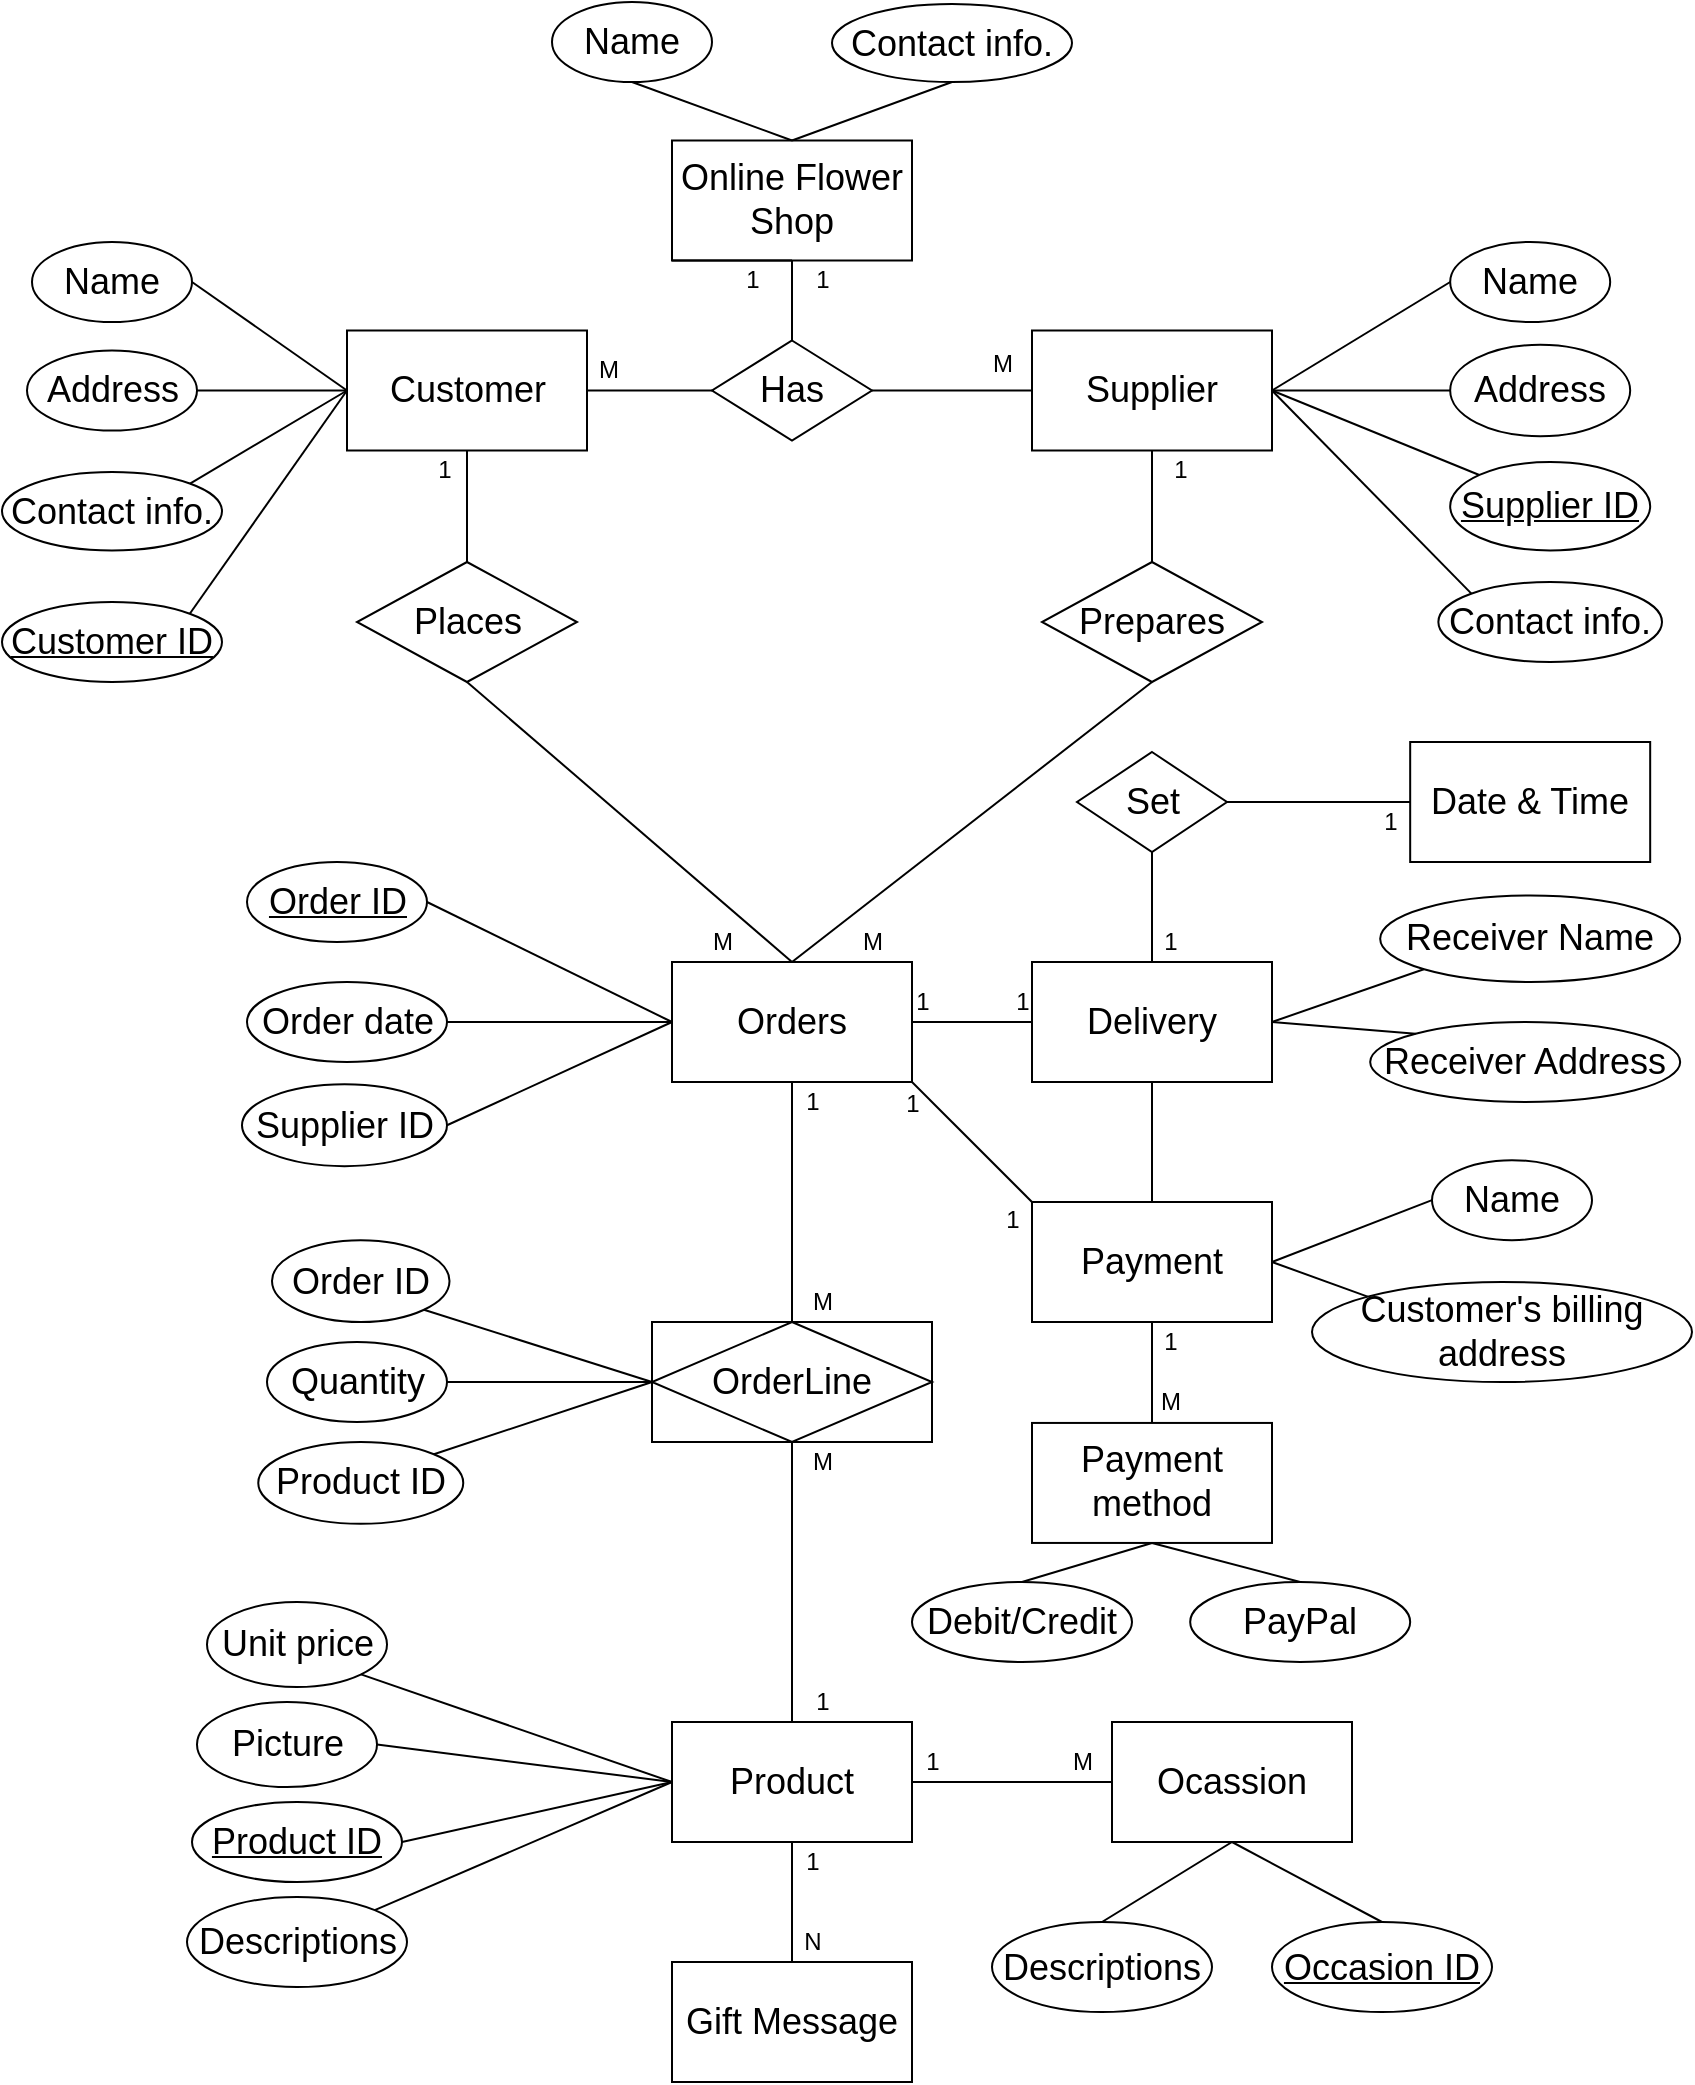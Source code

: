 <mxfile version="16.5.6" type="github">
  <diagram id="R2lEEEUBdFMjLlhIrx00" name="Page-1">
    <mxGraphModel dx="1346" dy="701" grid="1" gridSize="10" guides="1" tooltips="1" connect="1" arrows="1" fold="1" page="1" pageScale="1" pageWidth="850" pageHeight="1100" math="0" shadow="0" extFonts="Permanent Marker^https://fonts.googleapis.com/css?family=Permanent+Marker">
      <root>
        <mxCell id="0" />
        <mxCell id="1" parent="0" />
        <mxCell id="jU1H_DuaYMKhVgp7lR0j-64" value="&lt;span style=&quot;font-size: 18px&quot;&gt;Customer&lt;/span&gt;" style="rounded=0;whiteSpace=wrap;html=1;" parent="1" vertex="1">
          <mxGeometry x="177.5" y="204.25" width="120" height="60" as="geometry" />
        </mxCell>
        <mxCell id="jU1H_DuaYMKhVgp7lR0j-65" value="&lt;span style=&quot;font-size: 18px&quot;&gt;&lt;u&gt;Supplier ID&lt;/u&gt;&lt;/span&gt;" style="ellipse;whiteSpace=wrap;html=1;" parent="1" vertex="1">
          <mxGeometry x="729.09" y="270" width="100" height="44.25" as="geometry" />
        </mxCell>
        <mxCell id="jU1H_DuaYMKhVgp7lR0j-68" value="&lt;span style=&quot;font-size: 18px&quot;&gt;Receiver Address&lt;/span&gt;" style="ellipse;whiteSpace=wrap;html=1;" parent="1" vertex="1">
          <mxGeometry x="689.09" y="550" width="155" height="40" as="geometry" />
        </mxCell>
        <mxCell id="jU1H_DuaYMKhVgp7lR0j-70" value="&lt;font style=&quot;font-size: 18px&quot;&gt;Receiver Name&lt;/font&gt;" style="ellipse;whiteSpace=wrap;html=1;" parent="1" vertex="1">
          <mxGeometry x="694.09" y="486.75" width="150" height="43.25" as="geometry" />
        </mxCell>
        <mxCell id="jU1H_DuaYMKhVgp7lR0j-71" value="&lt;font style=&quot;font-size: 18px&quot;&gt;Descriptions&lt;/font&gt;" style="ellipse;whiteSpace=wrap;html=1;" parent="1" vertex="1">
          <mxGeometry x="97.5" y="987.5" width="110" height="45" as="geometry" />
        </mxCell>
        <mxCell id="jU1H_DuaYMKhVgp7lR0j-72" value="&lt;span style=&quot;font-size: 18px&quot;&gt;Unit price&lt;br&gt;&lt;/span&gt;" style="ellipse;whiteSpace=wrap;html=1;" parent="1" vertex="1">
          <mxGeometry x="107.5" y="840" width="90" height="42.5" as="geometry" />
        </mxCell>
        <mxCell id="jU1H_DuaYMKhVgp7lR0j-74" value="&lt;font style=&quot;font-size: 18px&quot;&gt;&lt;u&gt;Order ID&lt;/u&gt;&lt;br&gt;&lt;/font&gt;" style="ellipse;whiteSpace=wrap;html=1;" parent="1" vertex="1">
          <mxGeometry x="127.5" y="470" width="90" height="40" as="geometry" />
        </mxCell>
        <mxCell id="jU1H_DuaYMKhVgp7lR0j-75" value="&lt;font style=&quot;font-size: 18px&quot;&gt;Order date&lt;br&gt;&lt;/font&gt;" style="ellipse;whiteSpace=wrap;html=1;" parent="1" vertex="1">
          <mxGeometry x="127.5" y="530" width="100" height="40" as="geometry" />
        </mxCell>
        <mxCell id="jU1H_DuaYMKhVgp7lR0j-76" value="&lt;span style=&quot;font-size: 18px&quot;&gt;Quantity&lt;br&gt;&lt;/span&gt;" style="ellipse;whiteSpace=wrap;html=1;" parent="1" vertex="1">
          <mxGeometry x="137.5" y="710.0" width="90" height="40" as="geometry" />
        </mxCell>
        <mxCell id="jU1H_DuaYMKhVgp7lR0j-77" value="&lt;font style=&quot;font-size: 18px&quot;&gt;Address&lt;/font&gt;" style="ellipse;whiteSpace=wrap;html=1;" parent="1" vertex="1">
          <mxGeometry x="729.09" y="211.38" width="90" height="45.75" as="geometry" />
        </mxCell>
        <mxCell id="jU1H_DuaYMKhVgp7lR0j-78" value="&lt;font style=&quot;font-size: 18px&quot;&gt;&lt;u&gt;Customer ID&lt;/u&gt;&lt;/font&gt;" style="ellipse;whiteSpace=wrap;html=1;" parent="1" vertex="1">
          <mxGeometry x="5" y="340" width="110" height="40" as="geometry" />
        </mxCell>
        <mxCell id="jU1H_DuaYMKhVgp7lR0j-79" value="&lt;font style=&quot;font-size: 18px&quot;&gt;&lt;u&gt;Product ID&lt;/u&gt;&lt;/font&gt;" style="ellipse;whiteSpace=wrap;html=1;" parent="1" vertex="1">
          <mxGeometry x="100" y="940" width="105" height="40" as="geometry" />
        </mxCell>
        <mxCell id="jU1H_DuaYMKhVgp7lR0j-80" value="&lt;font style=&quot;font-size: 18px&quot;&gt;Name&lt;/font&gt;" style="ellipse;whiteSpace=wrap;html=1;" parent="1" vertex="1">
          <mxGeometry x="20" y="160" width="80" height="40" as="geometry" />
        </mxCell>
        <mxCell id="jU1H_DuaYMKhVgp7lR0j-81" value="&lt;span style=&quot;font-size: 18px&quot;&gt;Contact info.&lt;/span&gt;" style="ellipse;whiteSpace=wrap;html=1;" parent="1" vertex="1">
          <mxGeometry x="5" y="275" width="110" height="39.25" as="geometry" />
        </mxCell>
        <mxCell id="jU1H_DuaYMKhVgp7lR0j-84" value="" style="endArrow=none;html=1;entryX=1;entryY=0.5;entryDx=0;entryDy=0;exitX=0;exitY=0.5;exitDx=0;exitDy=0;" parent="1" source="jU1H_DuaYMKhVgp7lR0j-64" target="jU1H_DuaYMKhVgp7lR0j-80" edge="1">
          <mxGeometry width="50" height="50" relative="1" as="geometry">
            <mxPoint x="130" y="140" as="sourcePoint" />
            <mxPoint x="259" y="-43.25" as="targetPoint" />
          </mxGeometry>
        </mxCell>
        <mxCell id="jU1H_DuaYMKhVgp7lR0j-85" value="" style="endArrow=none;html=1;entryX=0.5;entryY=1;entryDx=0;entryDy=0;exitX=0.5;exitY=0;exitDx=0;exitDy=0;" parent="1" source="jU1H_DuaYMKhVgp7lR0j-89" target="jU1H_DuaYMKhVgp7lR0j-90" edge="1">
          <mxGeometry width="50" height="50" relative="1" as="geometry">
            <mxPoint x="720" y="461.75" as="sourcePoint" />
            <mxPoint x="770" y="411.75" as="targetPoint" />
          </mxGeometry>
        </mxCell>
        <mxCell id="jU1H_DuaYMKhVgp7lR0j-86" value="" style="endArrow=none;html=1;exitX=1;exitY=0.5;exitDx=0;exitDy=0;entryX=0;entryY=0.5;entryDx=0;entryDy=0;" parent="1" source="jU1H_DuaYMKhVgp7lR0j-64" target="jU1H_DuaYMKhVgp7lR0j-89" edge="1">
          <mxGeometry width="50" height="50" relative="1" as="geometry">
            <mxPoint x="490" y="221.75" as="sourcePoint" />
            <mxPoint x="540" y="171.75" as="targetPoint" />
          </mxGeometry>
        </mxCell>
        <mxCell id="jU1H_DuaYMKhVgp7lR0j-87" value="" style="endArrow=none;html=1;entryX=0;entryY=0.5;entryDx=0;entryDy=0;exitX=1;exitY=0;exitDx=0;exitDy=0;" parent="1" source="jU1H_DuaYMKhVgp7lR0j-78" target="jU1H_DuaYMKhVgp7lR0j-64" edge="1">
          <mxGeometry width="50" height="50" relative="1" as="geometry">
            <mxPoint x="110" y="265" as="sourcePoint" />
            <mxPoint x="399" y="141.75" as="targetPoint" />
          </mxGeometry>
        </mxCell>
        <mxCell id="jU1H_DuaYMKhVgp7lR0j-88" value="" style="endArrow=none;html=1;entryX=1;entryY=0;entryDx=0;entryDy=0;exitX=0;exitY=0.5;exitDx=0;exitDy=0;" parent="1" source="jU1H_DuaYMKhVgp7lR0j-64" target="jU1H_DuaYMKhVgp7lR0j-81" edge="1">
          <mxGeometry width="50" height="50" relative="1" as="geometry">
            <mxPoint x="509" y="249.25" as="sourcePoint" />
            <mxPoint x="559" y="199.25" as="targetPoint" />
          </mxGeometry>
        </mxCell>
        <mxCell id="jU1H_DuaYMKhVgp7lR0j-89" value="&lt;font style=&quot;font-size: 18px&quot;&gt;Has&lt;/font&gt;" style="rhombus;whiteSpace=wrap;html=1;" parent="1" vertex="1">
          <mxGeometry x="360" y="209.25" width="80" height="50" as="geometry" />
        </mxCell>
        <mxCell id="jU1H_DuaYMKhVgp7lR0j-90" value="&lt;span style=&quot;font-size: 18px&quot;&gt;Online Flower Shop&lt;br&gt;&lt;/span&gt;" style="rounded=0;whiteSpace=wrap;html=1;" parent="1" vertex="1">
          <mxGeometry x="340" y="109.25" width="120" height="60" as="geometry" />
        </mxCell>
        <mxCell id="jU1H_DuaYMKhVgp7lR0j-91" value="&lt;font style=&quot;font-size: 18px&quot;&gt;Name&lt;/font&gt;" style="ellipse;whiteSpace=wrap;html=1;" parent="1" vertex="1">
          <mxGeometry x="280" y="40" width="80" height="40" as="geometry" />
        </mxCell>
        <mxCell id="jU1H_DuaYMKhVgp7lR0j-92" value="" style="endArrow=none;html=1;entryX=0.5;entryY=1;entryDx=0;entryDy=0;exitX=0.5;exitY=0;exitDx=0;exitDy=0;" parent="1" source="jU1H_DuaYMKhVgp7lR0j-90" target="jU1H_DuaYMKhVgp7lR0j-91" edge="1">
          <mxGeometry width="50" height="50" relative="1" as="geometry">
            <mxPoint x="217.5" y="170.5" as="sourcePoint" />
            <mxPoint x="217.5" y="90.5" as="targetPoint" />
          </mxGeometry>
        </mxCell>
        <mxCell id="jU1H_DuaYMKhVgp7lR0j-93" value="&lt;font style=&quot;font-size: 18px&quot;&gt;Contact info.&lt;/font&gt;" style="ellipse;whiteSpace=wrap;html=1;" parent="1" vertex="1">
          <mxGeometry x="420" y="41" width="120" height="39" as="geometry" />
        </mxCell>
        <mxCell id="jU1H_DuaYMKhVgp7lR0j-94" value="" style="endArrow=none;html=1;entryX=0.5;entryY=0;entryDx=0;entryDy=0;exitX=0.5;exitY=1;exitDx=0;exitDy=0;" parent="1" source="jU1H_DuaYMKhVgp7lR0j-93" target="jU1H_DuaYMKhVgp7lR0j-90" edge="1">
          <mxGeometry width="50" height="50" relative="1" as="geometry">
            <mxPoint x="462.5" y="59" as="sourcePoint" />
            <mxPoint x="427.5" y="120.5" as="targetPoint" />
          </mxGeometry>
        </mxCell>
        <mxCell id="jU1H_DuaYMKhVgp7lR0j-95" value="" style="endArrow=none;html=1;entryX=0;entryY=1;entryDx=0;entryDy=0;exitX=0.5;exitY=1;exitDx=0;exitDy=0;" parent="1" source="jU1H_DuaYMKhVgp7lR0j-90" target="jU1H_DuaYMKhVgp7lR0j-90" edge="1">
          <mxGeometry width="50" height="50" relative="1" as="geometry">
            <mxPoint x="497.5" y="170.5" as="sourcePoint" />
            <mxPoint x="437.5" y="130.5" as="targetPoint" />
          </mxGeometry>
        </mxCell>
        <mxCell id="jU1H_DuaYMKhVgp7lR0j-96" value="&lt;span style=&quot;font-size: 18px&quot;&gt;Supplier&lt;br&gt;&lt;/span&gt;" style="rounded=0;whiteSpace=wrap;html=1;" parent="1" vertex="1">
          <mxGeometry x="520" y="204.25" width="120" height="60" as="geometry" />
        </mxCell>
        <mxCell id="jU1H_DuaYMKhVgp7lR0j-97" value="" style="endArrow=none;html=1;exitX=1;exitY=0.5;exitDx=0;exitDy=0;entryX=0;entryY=0.5;entryDx=0;entryDy=0;" parent="1" source="jU1H_DuaYMKhVgp7lR0j-89" target="jU1H_DuaYMKhVgp7lR0j-96" edge="1">
          <mxGeometry width="50" height="50" relative="1" as="geometry">
            <mxPoint x="465" y="231.75" as="sourcePoint" />
            <mxPoint x="770" y="296.75" as="targetPoint" />
          </mxGeometry>
        </mxCell>
        <mxCell id="jU1H_DuaYMKhVgp7lR0j-98" value="&lt;font style=&quot;font-size: 18px&quot;&gt;Contact info.&lt;/font&gt;" style="ellipse;whiteSpace=wrap;html=1;" parent="1" vertex="1">
          <mxGeometry x="723.18" y="330" width="111.82" height="40" as="geometry" />
        </mxCell>
        <mxCell id="jU1H_DuaYMKhVgp7lR0j-99" value="" style="endArrow=none;html=1;entryX=1;entryY=0.5;entryDx=0;entryDy=0;exitX=0;exitY=0;exitDx=0;exitDy=0;" parent="1" source="jU1H_DuaYMKhVgp7lR0j-98" target="jU1H_DuaYMKhVgp7lR0j-96" edge="1">
          <mxGeometry width="50" height="50" relative="1" as="geometry">
            <mxPoint x="1061.82" y="154.25" as="sourcePoint" />
            <mxPoint x="946.82" y="99.25" as="targetPoint" />
          </mxGeometry>
        </mxCell>
        <mxCell id="jU1H_DuaYMKhVgp7lR0j-100" value="" style="endArrow=none;html=1;entryX=1;entryY=0.5;entryDx=0;entryDy=0;exitX=0;exitY=0.5;exitDx=0;exitDy=0;" parent="1" source="jU1H_DuaYMKhVgp7lR0j-77" target="jU1H_DuaYMKhVgp7lR0j-96" edge="1">
          <mxGeometry width="50" height="50" relative="1" as="geometry">
            <mxPoint x="1051.82" y="74.25" as="sourcePoint" />
            <mxPoint x="956.82" y="109.25" as="targetPoint" />
          </mxGeometry>
        </mxCell>
        <mxCell id="jU1H_DuaYMKhVgp7lR0j-101" value="&lt;font style=&quot;font-size: 18px&quot;&gt;Name&lt;/font&gt;" style="ellipse;whiteSpace=wrap;html=1;" parent="1" vertex="1">
          <mxGeometry x="729.09" y="160" width="80" height="40" as="geometry" />
        </mxCell>
        <mxCell id="jU1H_DuaYMKhVgp7lR0j-102" value="" style="endArrow=none;html=1;exitX=0;exitY=0.5;exitDx=0;exitDy=0;entryX=1;entryY=0.5;entryDx=0;entryDy=0;" parent="1" source="jU1H_DuaYMKhVgp7lR0j-101" target="jU1H_DuaYMKhVgp7lR0j-96" edge="1">
          <mxGeometry width="50" height="50" relative="1" as="geometry">
            <mxPoint x="1216.82" y="129.25" as="sourcePoint" />
            <mxPoint x="1186.82" y="167.25" as="targetPoint" />
          </mxGeometry>
        </mxCell>
        <mxCell id="jU1H_DuaYMKhVgp7lR0j-103" value="" style="endArrow=none;html=1;exitX=0;exitY=0;exitDx=0;exitDy=0;entryX=1;entryY=0.5;entryDx=0;entryDy=0;" parent="1" source="jU1H_DuaYMKhVgp7lR0j-65" target="jU1H_DuaYMKhVgp7lR0j-96" edge="1">
          <mxGeometry width="50" height="50" relative="1" as="geometry">
            <mxPoint x="1310.0" y="131.928" as="sourcePoint" />
            <mxPoint x="1186.82" y="189.25" as="targetPoint" />
          </mxGeometry>
        </mxCell>
        <mxCell id="jU1H_DuaYMKhVgp7lR0j-104" value="&lt;font style=&quot;font-size: 18px&quot;&gt;Prepares&lt;/font&gt;" style="rhombus;whiteSpace=wrap;html=1;" parent="1" vertex="1">
          <mxGeometry x="525" y="320" width="110" height="60" as="geometry" />
        </mxCell>
        <mxCell id="jU1H_DuaYMKhVgp7lR0j-105" value="" style="endArrow=none;html=1;entryX=0.5;entryY=1;entryDx=0;entryDy=0;exitX=0.5;exitY=0;exitDx=0;exitDy=0;" parent="1" source="jU1H_DuaYMKhVgp7lR0j-104" target="jU1H_DuaYMKhVgp7lR0j-96" edge="1">
          <mxGeometry width="50" height="50" relative="1" as="geometry">
            <mxPoint x="810" y="271.75" as="sourcePoint" />
            <mxPoint x="810" y="231.75" as="targetPoint" />
          </mxGeometry>
        </mxCell>
        <mxCell id="jU1H_DuaYMKhVgp7lR0j-106" value="&lt;span style=&quot;font-size: 18px&quot;&gt;Ocassion&lt;br&gt;&lt;/span&gt;" style="rounded=0;whiteSpace=wrap;html=1;" parent="1" vertex="1">
          <mxGeometry x="560" y="900" width="120" height="60" as="geometry" />
        </mxCell>
        <mxCell id="jU1H_DuaYMKhVgp7lR0j-109" value="&lt;span style=&quot;font-size: 18px&quot;&gt;Product&lt;br&gt;&lt;/span&gt;" style="rounded=0;whiteSpace=wrap;html=1;" parent="1" vertex="1">
          <mxGeometry x="340" y="900" width="120" height="60" as="geometry" />
        </mxCell>
        <mxCell id="jU1H_DuaYMKhVgp7lR0j-110" value="" style="endArrow=none;html=1;exitX=0.5;exitY=1;exitDx=0;exitDy=0;entryX=0.5;entryY=0;entryDx=0;entryDy=0;" parent="1" source="jU1H_DuaYMKhVgp7lR0j-106" target="Lw2JFulG1Lw97txj5pY--3" edge="1">
          <mxGeometry width="50" height="50" relative="1" as="geometry">
            <mxPoint x="195" y="377.25" as="sourcePoint" />
            <mxPoint x="715" y="902.5" as="targetPoint" />
          </mxGeometry>
        </mxCell>
        <mxCell id="jU1H_DuaYMKhVgp7lR0j-111" value="" style="endArrow=none;html=1;exitX=0.5;exitY=1;exitDx=0;exitDy=0;entryX=0.5;entryY=0;entryDx=0;entryDy=0;" parent="1" source="Lw2JFulG1Lw97txj5pY--2" target="jU1H_DuaYMKhVgp7lR0j-109" edge="1">
          <mxGeometry width="50" height="50" relative="1" as="geometry">
            <mxPoint x="1290" y="551.75" as="sourcePoint" />
            <mxPoint x="1370" y="336.75" as="targetPoint" />
          </mxGeometry>
        </mxCell>
        <mxCell id="jU1H_DuaYMKhVgp7lR0j-114" value="" style="endArrow=none;html=1;exitX=1;exitY=0.5;exitDx=0;exitDy=0;entryX=0;entryY=0.5;entryDx=0;entryDy=0;" parent="1" source="jU1H_DuaYMKhVgp7lR0j-109" target="jU1H_DuaYMKhVgp7lR0j-106" edge="1">
          <mxGeometry width="50" height="50" relative="1" as="geometry">
            <mxPoint x="905" y="416.75" as="sourcePoint" />
            <mxPoint x="845" y="466.75" as="targetPoint" />
          </mxGeometry>
        </mxCell>
        <mxCell id="jU1H_DuaYMKhVgp7lR0j-115" value="" style="endArrow=none;html=1;exitX=0;exitY=0.5;exitDx=0;exitDy=0;entryX=1;entryY=1;entryDx=0;entryDy=0;" parent="1" source="jU1H_DuaYMKhVgp7lR0j-109" target="jU1H_DuaYMKhVgp7lR0j-72" edge="1">
          <mxGeometry width="50" height="50" relative="1" as="geometry">
            <mxPoint x="1403.18" y="589.07" as="sourcePoint" />
            <mxPoint x="1651.36" y="521.748" as="targetPoint" />
          </mxGeometry>
        </mxCell>
        <mxCell id="jU1H_DuaYMKhVgp7lR0j-116" value="" style="endArrow=none;html=1;exitX=0;exitY=0.5;exitDx=0;exitDy=0;entryX=1;entryY=0;entryDx=0;entryDy=0;" parent="1" source="jU1H_DuaYMKhVgp7lR0j-109" target="jU1H_DuaYMKhVgp7lR0j-71" edge="1">
          <mxGeometry width="50" height="50" relative="1" as="geometry">
            <mxPoint x="1568.18" y="577.07" as="sourcePoint" />
            <mxPoint x="1660" y="601.75" as="targetPoint" />
          </mxGeometry>
        </mxCell>
        <mxCell id="jU1H_DuaYMKhVgp7lR0j-117" value="" style="endArrow=none;html=1;exitX=0.5;exitY=0;exitDx=0;exitDy=0;entryX=0.5;entryY=1;entryDx=0;entryDy=0;" parent="1" source="jU1H_DuaYMKhVgp7lR0j-120" target="jU1H_DuaYMKhVgp7lR0j-104" edge="1">
          <mxGeometry width="50" height="50" relative="1" as="geometry">
            <mxPoint x="1200" y="516.75" as="sourcePoint" />
            <mxPoint x="1161.82" y="449.25" as="targetPoint" />
          </mxGeometry>
        </mxCell>
        <mxCell id="jU1H_DuaYMKhVgp7lR0j-118" value="&lt;font style=&quot;font-size: 18px&quot;&gt;Places&lt;/font&gt;" style="rhombus;whiteSpace=wrap;html=1;" parent="1" vertex="1">
          <mxGeometry x="182.5" y="320" width="110" height="60" as="geometry" />
        </mxCell>
        <mxCell id="jU1H_DuaYMKhVgp7lR0j-119" value="" style="endArrow=none;html=1;exitX=0.5;exitY=1;exitDx=0;exitDy=0;entryX=0.5;entryY=0;entryDx=0;entryDy=0;" parent="1" source="jU1H_DuaYMKhVgp7lR0j-64" target="jU1H_DuaYMKhVgp7lR0j-118" edge="1">
          <mxGeometry width="50" height="50" relative="1" as="geometry">
            <mxPoint x="434" y="261.75" as="sourcePoint" />
            <mxPoint x="209" y="380" as="targetPoint" />
          </mxGeometry>
        </mxCell>
        <mxCell id="jU1H_DuaYMKhVgp7lR0j-120" value="&lt;span style=&quot;font-size: 18px&quot;&gt;Orders&lt;br&gt;&lt;/span&gt;" style="rounded=0;whiteSpace=wrap;html=1;" parent="1" vertex="1">
          <mxGeometry x="340" y="520" width="120" height="60" as="geometry" />
        </mxCell>
        <mxCell id="jU1H_DuaYMKhVgp7lR0j-121" value="" style="endArrow=none;html=1;exitX=0.5;exitY=1;exitDx=0;exitDy=0;entryX=0.5;entryY=0;entryDx=0;entryDy=0;" parent="1" source="jU1H_DuaYMKhVgp7lR0j-118" target="jU1H_DuaYMKhVgp7lR0j-120" edge="1">
          <mxGeometry width="50" height="50" relative="1" as="geometry">
            <mxPoint x="405" y="261.75" as="sourcePoint" />
            <mxPoint x="400" y="371.75" as="targetPoint" />
          </mxGeometry>
        </mxCell>
        <mxCell id="jU1H_DuaYMKhVgp7lR0j-122" value="&lt;font style=&quot;font-size: 18px&quot;&gt;Supplier ID&lt;/font&gt;" style="ellipse;whiteSpace=wrap;html=1;" parent="1" vertex="1">
          <mxGeometry x="125" y="581.16" width="102.5" height="40.93" as="geometry" />
        </mxCell>
        <mxCell id="jU1H_DuaYMKhVgp7lR0j-123" value="" style="endArrow=none;html=1;exitX=1;exitY=0.5;exitDx=0;exitDy=0;entryX=0;entryY=0.5;entryDx=0;entryDy=0;" parent="1" source="jU1H_DuaYMKhVgp7lR0j-122" target="jU1H_DuaYMKhVgp7lR0j-120" edge="1">
          <mxGeometry width="50" height="50" relative="1" as="geometry">
            <mxPoint x="285" y="195" as="sourcePoint" />
            <mxPoint x="345" y="215" as="targetPoint" />
          </mxGeometry>
        </mxCell>
        <mxCell id="jU1H_DuaYMKhVgp7lR0j-124" value="" style="endArrow=none;html=1;exitX=1;exitY=0.5;exitDx=0;exitDy=0;entryX=0;entryY=0.5;entryDx=0;entryDy=0;" parent="1" source="jU1H_DuaYMKhVgp7lR0j-74" target="jU1H_DuaYMKhVgp7lR0j-120" edge="1">
          <mxGeometry width="50" height="50" relative="1" as="geometry">
            <mxPoint x="527.5" y="440" as="sourcePoint" />
            <mxPoint x="330" y="570" as="targetPoint" />
          </mxGeometry>
        </mxCell>
        <mxCell id="jU1H_DuaYMKhVgp7lR0j-125" value="" style="endArrow=none;html=1;entryX=1;entryY=0.5;entryDx=0;entryDy=0;exitX=0;exitY=0.5;exitDx=0;exitDy=0;" parent="1" source="jU1H_DuaYMKhVgp7lR0j-120" target="jU1H_DuaYMKhVgp7lR0j-75" edge="1">
          <mxGeometry width="50" height="50" relative="1" as="geometry">
            <mxPoint x="255" y="467" as="sourcePoint" />
            <mxPoint x="315" y="460" as="targetPoint" />
          </mxGeometry>
        </mxCell>
        <mxCell id="jU1H_DuaYMKhVgp7lR0j-126" value="&lt;span style=&quot;font-size: 18px&quot;&gt;Gift Message&lt;br&gt;&lt;/span&gt;" style="rounded=0;whiteSpace=wrap;html=1;" parent="1" vertex="1">
          <mxGeometry x="340.0" y="1020" width="120" height="60" as="geometry" />
        </mxCell>
        <mxCell id="jU1H_DuaYMKhVgp7lR0j-128" value="" style="endArrow=none;html=1;entryX=0.5;entryY=0;entryDx=0;entryDy=0;exitX=0.5;exitY=1;exitDx=0;exitDy=0;" parent="1" source="jU1H_DuaYMKhVgp7lR0j-109" target="jU1H_DuaYMKhVgp7lR0j-126" edge="1">
          <mxGeometry width="50" height="50" relative="1" as="geometry">
            <mxPoint x="816.59" y="670.93" as="sourcePoint" />
            <mxPoint x="1708.41" y="672.68" as="targetPoint" />
          </mxGeometry>
        </mxCell>
        <mxCell id="jU1H_DuaYMKhVgp7lR0j-129" value="&lt;font style=&quot;font-size: 18px&quot;&gt;Descriptions&lt;/font&gt;" style="ellipse;whiteSpace=wrap;html=1;" parent="1" vertex="1">
          <mxGeometry x="500" y="1000" width="110" height="45" as="geometry" />
        </mxCell>
        <mxCell id="jU1H_DuaYMKhVgp7lR0j-130" value="" style="endArrow=none;html=1;entryX=0.5;entryY=1;entryDx=0;entryDy=0;exitX=0.5;exitY=0;exitDx=0;exitDy=0;" parent="1" source="jU1H_DuaYMKhVgp7lR0j-129" target="jU1H_DuaYMKhVgp7lR0j-106" edge="1">
          <mxGeometry width="50" height="50" relative="1" as="geometry">
            <mxPoint x="516.82" y="584.25" as="sourcePoint" />
            <mxPoint x="625" y="591.75" as="targetPoint" />
          </mxGeometry>
        </mxCell>
        <mxCell id="jU1H_DuaYMKhVgp7lR0j-131" value="" style="endArrow=none;html=1;exitX=1;exitY=0.5;exitDx=0;exitDy=0;entryX=0;entryY=0.5;entryDx=0;entryDy=0;" parent="1" source="jU1H_DuaYMKhVgp7lR0j-76" target="Lw2JFulG1Lw97txj5pY--2" edge="1">
          <mxGeometry width="50" height="50" relative="1" as="geometry">
            <mxPoint x="780" y="493.75" as="sourcePoint" />
            <mxPoint x="840" y="486.75" as="targetPoint" />
          </mxGeometry>
        </mxCell>
        <mxCell id="jU1H_DuaYMKhVgp7lR0j-134" value="&lt;span style=&quot;font-size: 18px&quot;&gt;Delivery&lt;br&gt;&lt;/span&gt;" style="rounded=0;whiteSpace=wrap;html=1;" parent="1" vertex="1">
          <mxGeometry x="520.0" y="520" width="120" height="60" as="geometry" />
        </mxCell>
        <mxCell id="jU1H_DuaYMKhVgp7lR0j-135" value="" style="endArrow=none;html=1;exitX=1;exitY=0.5;exitDx=0;exitDy=0;entryX=0;entryY=0.5;entryDx=0;entryDy=0;" parent="1" source="jU1H_DuaYMKhVgp7lR0j-120" target="jU1H_DuaYMKhVgp7lR0j-134" edge="1">
          <mxGeometry width="50" height="50" relative="1" as="geometry">
            <mxPoint x="620" y="385.18" as="sourcePoint" />
            <mxPoint x="735" y="422.68" as="targetPoint" />
          </mxGeometry>
        </mxCell>
        <mxCell id="jU1H_DuaYMKhVgp7lR0j-136" value="" style="endArrow=none;html=1;exitX=1;exitY=0.5;exitDx=0;exitDy=0;entryX=0;entryY=0;entryDx=0;entryDy=0;" parent="1" source="jU1H_DuaYMKhVgp7lR0j-134" target="jU1H_DuaYMKhVgp7lR0j-68" edge="1">
          <mxGeometry width="50" height="50" relative="1" as="geometry">
            <mxPoint x="861.59" y="485.18" as="sourcePoint" />
            <mxPoint x="751.59" y="637.68" as="targetPoint" />
          </mxGeometry>
        </mxCell>
        <mxCell id="jU1H_DuaYMKhVgp7lR0j-137" value="" style="endArrow=none;html=1;exitX=0;exitY=1;exitDx=0;exitDy=0;entryX=1;entryY=0.5;entryDx=0;entryDy=0;" parent="1" source="jU1H_DuaYMKhVgp7lR0j-70" target="jU1H_DuaYMKhVgp7lR0j-134" edge="1">
          <mxGeometry width="50" height="50" relative="1" as="geometry">
            <mxPoint x="685" y="589.625" as="sourcePoint" />
            <mxPoint x="846.59" y="592.68" as="targetPoint" />
          </mxGeometry>
        </mxCell>
        <mxCell id="jU1H_DuaYMKhVgp7lR0j-138" value="" style="endArrow=none;html=1;exitX=0;exitY=0.5;exitDx=0;exitDy=0;entryX=1;entryY=0.5;entryDx=0;entryDy=0;" parent="1" source="jU1H_DuaYMKhVgp7lR0j-109" target="jU1H_DuaYMKhVgp7lR0j-79" edge="1">
          <mxGeometry width="50" height="50" relative="1" as="geometry">
            <mxPoint x="1550" y="579.07" as="sourcePoint" />
            <mxPoint x="1680" y="594.25" as="targetPoint" />
          </mxGeometry>
        </mxCell>
        <mxCell id="Lw2JFulG1Lw97txj5pY--2" value="&lt;font style=&quot;font-size: 18px&quot;&gt;OrderLine&lt;/font&gt;" style="shape=associativeEntity;whiteSpace=wrap;html=1;align=center;" parent="1" vertex="1">
          <mxGeometry x="330" y="700" width="140" height="60" as="geometry" />
        </mxCell>
        <mxCell id="Lw2JFulG1Lw97txj5pY--3" value="&lt;font style=&quot;font-size: 18px&quot;&gt;&lt;u&gt;Occasion ID&lt;/u&gt;&lt;/font&gt;" style="ellipse;whiteSpace=wrap;html=1;" parent="1" vertex="1">
          <mxGeometry x="640" y="1000" width="110" height="45" as="geometry" />
        </mxCell>
        <mxCell id="Lw2JFulG1Lw97txj5pY--4" value="" style="endArrow=none;html=1;exitX=0.5;exitY=0;exitDx=0;exitDy=0;entryX=0.5;entryY=1;entryDx=0;entryDy=0;" parent="1" source="Lw2JFulG1Lw97txj5pY--2" target="jU1H_DuaYMKhVgp7lR0j-120" edge="1">
          <mxGeometry width="50" height="50" relative="1" as="geometry">
            <mxPoint x="230" y="745" as="sourcePoint" />
            <mxPoint x="350" y="656.75" as="targetPoint" />
          </mxGeometry>
        </mxCell>
        <mxCell id="Lw2JFulG1Lw97txj5pY--5" value="&lt;font style=&quot;font-size: 18px&quot;&gt;Address&lt;/font&gt;" style="ellipse;whiteSpace=wrap;html=1;" parent="1" vertex="1">
          <mxGeometry x="17.5" y="214.25" width="85" height="40" as="geometry" />
        </mxCell>
        <mxCell id="Lw2JFulG1Lw97txj5pY--6" value="" style="endArrow=none;html=1;exitX=1;exitY=0.5;exitDx=0;exitDy=0;entryX=0;entryY=0.5;entryDx=0;entryDy=0;" parent="1" source="Lw2JFulG1Lw97txj5pY--5" target="jU1H_DuaYMKhVgp7lR0j-64" edge="1">
          <mxGeometry width="50" height="50" relative="1" as="geometry">
            <mxPoint x="259.0" y="174.25" as="sourcePoint" />
            <mxPoint x="279" y="230" as="targetPoint" />
          </mxGeometry>
        </mxCell>
        <mxCell id="Lw2JFulG1Lw97txj5pY--9" value="" style="endArrow=none;html=1;exitX=0;exitY=0.5;exitDx=0;exitDy=0;entryX=1;entryY=0.5;entryDx=0;entryDy=0;" parent="1" source="GKS2Kci6C9tDbMmD7Hup-1" target="GKS2Kci6C9tDbMmD7Hup-2" edge="1">
          <mxGeometry width="50" height="50" relative="1" as="geometry">
            <mxPoint x="730.199" y="504.142" as="sourcePoint" />
            <mxPoint x="580" y="670" as="targetPoint" />
          </mxGeometry>
        </mxCell>
        <mxCell id="Lw2JFulG1Lw97txj5pY--10" value="&lt;font style=&quot;font-size: 18px&quot;&gt;Order ID&lt;/font&gt;" style="ellipse;whiteSpace=wrap;html=1;" parent="1" vertex="1">
          <mxGeometry x="140" y="659.07" width="88.75" height="40.93" as="geometry" />
        </mxCell>
        <mxCell id="Lw2JFulG1Lw97txj5pY--11" value="&lt;font style=&quot;font-size: 18px&quot;&gt;Product ID&lt;/font&gt;" style="ellipse;whiteSpace=wrap;html=1;" parent="1" vertex="1">
          <mxGeometry x="133.13" y="760" width="102.5" height="40.93" as="geometry" />
        </mxCell>
        <mxCell id="Lw2JFulG1Lw97txj5pY--12" value="" style="endArrow=none;html=1;exitX=1;exitY=1;exitDx=0;exitDy=0;entryX=0;entryY=0.5;entryDx=0;entryDy=0;" parent="1" source="Lw2JFulG1Lw97txj5pY--10" target="Lw2JFulG1Lw97txj5pY--2" edge="1">
          <mxGeometry width="50" height="50" relative="1" as="geometry">
            <mxPoint x="240" y="770" as="sourcePoint" />
            <mxPoint x="340" y="740" as="targetPoint" />
          </mxGeometry>
        </mxCell>
        <mxCell id="Lw2JFulG1Lw97txj5pY--13" value="" style="endArrow=none;html=1;exitX=1;exitY=0;exitDx=0;exitDy=0;entryX=0;entryY=0.5;entryDx=0;entryDy=0;" parent="1" source="Lw2JFulG1Lw97txj5pY--11" target="Lw2JFulG1Lw97txj5pY--2" edge="1">
          <mxGeometry width="50" height="50" relative="1" as="geometry">
            <mxPoint x="250" y="780" as="sourcePoint" />
            <mxPoint x="350" y="750" as="targetPoint" />
          </mxGeometry>
        </mxCell>
        <mxCell id="Lw2JFulG1Lw97txj5pY--14" value="&lt;span style=&quot;font-size: 18px&quot;&gt;Picture&lt;br&gt;&lt;/span&gt;" style="ellipse;whiteSpace=wrap;html=1;" parent="1" vertex="1">
          <mxGeometry x="102.5" y="890" width="90" height="42.5" as="geometry" />
        </mxCell>
        <mxCell id="Lw2JFulG1Lw97txj5pY--15" value="" style="endArrow=none;html=1;entryX=1;entryY=0.5;entryDx=0;entryDy=0;" parent="1" target="Lw2JFulG1Lw97txj5pY--14" edge="1">
          <mxGeometry width="50" height="50" relative="1" as="geometry">
            <mxPoint x="340" y="930" as="sourcePoint" />
            <mxPoint x="194.508" y="876.187" as="targetPoint" />
          </mxGeometry>
        </mxCell>
        <mxCell id="GKS2Kci6C9tDbMmD7Hup-1" value="&lt;span style=&quot;font-size: 18px&quot;&gt;Date &amp;amp; Time&lt;br&gt;&lt;/span&gt;" style="rounded=0;whiteSpace=wrap;html=1;" parent="1" vertex="1">
          <mxGeometry x="709.09" y="410" width="120" height="60" as="geometry" />
        </mxCell>
        <mxCell id="GKS2Kci6C9tDbMmD7Hup-2" value="&lt;font style=&quot;font-size: 18px&quot;&gt;Set&lt;br&gt;&lt;/font&gt;" style="rhombus;whiteSpace=wrap;html=1;" parent="1" vertex="1">
          <mxGeometry x="542.5" y="415.0" width="75" height="50" as="geometry" />
        </mxCell>
        <mxCell id="GKS2Kci6C9tDbMmD7Hup-3" value="" style="endArrow=none;html=1;exitX=0.5;exitY=0;exitDx=0;exitDy=0;entryX=0.5;entryY=1;entryDx=0;entryDy=0;" parent="1" source="jU1H_DuaYMKhVgp7lR0j-134" target="GKS2Kci6C9tDbMmD7Hup-2" edge="1">
          <mxGeometry width="50" height="50" relative="1" as="geometry">
            <mxPoint x="590" y="710" as="sourcePoint" />
            <mxPoint x="590" y="680" as="targetPoint" />
          </mxGeometry>
        </mxCell>
        <mxCell id="bDzcnRM2vyQMThGkize_-1" value="&lt;span style=&quot;font-size: 18px&quot;&gt;Payment&lt;br&gt;&lt;/span&gt;" style="rounded=0;whiteSpace=wrap;html=1;" vertex="1" parent="1">
          <mxGeometry x="520.0" y="640.0" width="120" height="60" as="geometry" />
        </mxCell>
        <mxCell id="bDzcnRM2vyQMThGkize_-2" value="" style="endArrow=none;html=1;exitX=1;exitY=1;exitDx=0;exitDy=0;entryX=0;entryY=0;entryDx=0;entryDy=0;" edge="1" parent="1" source="jU1H_DuaYMKhVgp7lR0j-120" target="bDzcnRM2vyQMThGkize_-1">
          <mxGeometry width="50" height="50" relative="1" as="geometry">
            <mxPoint x="470" y="560" as="sourcePoint" />
            <mxPoint x="530" y="560" as="targetPoint" />
          </mxGeometry>
        </mxCell>
        <mxCell id="bDzcnRM2vyQMThGkize_-5" value="&lt;span style=&quot;font-size: 18px&quot;&gt;Customer&#39;s billing address&lt;/span&gt;" style="ellipse;whiteSpace=wrap;html=1;" vertex="1" parent="1">
          <mxGeometry x="660" y="680" width="190" height="50" as="geometry" />
        </mxCell>
        <mxCell id="bDzcnRM2vyQMThGkize_-6" value="" style="endArrow=none;html=1;exitX=1;exitY=0.5;exitDx=0;exitDy=0;entryX=0;entryY=0;entryDx=0;entryDy=0;" edge="1" parent="1" source="bDzcnRM2vyQMThGkize_-1" target="bDzcnRM2vyQMThGkize_-5">
          <mxGeometry width="50" height="50" relative="1" as="geometry">
            <mxPoint x="590" y="710" as="sourcePoint" />
            <mxPoint x="576.25" y="770" as="targetPoint" />
          </mxGeometry>
        </mxCell>
        <mxCell id="bDzcnRM2vyQMThGkize_-7" value="&lt;font style=&quot;font-size: 18px&quot;&gt;Name&lt;/font&gt;" style="ellipse;whiteSpace=wrap;html=1;" vertex="1" parent="1">
          <mxGeometry x="720" y="619.07" width="80" height="40" as="geometry" />
        </mxCell>
        <mxCell id="bDzcnRM2vyQMThGkize_-9" value="" style="endArrow=none;html=1;exitX=1;exitY=0.5;exitDx=0;exitDy=0;entryX=0;entryY=0.5;entryDx=0;entryDy=0;" edge="1" parent="1" source="bDzcnRM2vyQMThGkize_-1" target="bDzcnRM2vyQMThGkize_-7">
          <mxGeometry width="50" height="50" relative="1" as="geometry">
            <mxPoint x="590" y="710" as="sourcePoint" />
            <mxPoint x="591.59" y="770" as="targetPoint" />
          </mxGeometry>
        </mxCell>
        <mxCell id="bDzcnRM2vyQMThGkize_-11" value="&lt;span style=&quot;font-size: 18px&quot;&gt;Payment method&lt;br&gt;&lt;/span&gt;" style="rounded=0;whiteSpace=wrap;html=1;" vertex="1" parent="1">
          <mxGeometry x="520.0" y="750.47" width="120" height="60" as="geometry" />
        </mxCell>
        <mxCell id="bDzcnRM2vyQMThGkize_-12" value="" style="endArrow=none;html=1;entryX=0.5;entryY=1;entryDx=0;entryDy=0;exitX=0.5;exitY=0;exitDx=0;exitDy=0;" edge="1" parent="1" source="bDzcnRM2vyQMThGkize_-11" target="bDzcnRM2vyQMThGkize_-1">
          <mxGeometry width="50" height="50" relative="1" as="geometry">
            <mxPoint x="620" y="730" as="sourcePoint" />
            <mxPoint x="580.79" y="725" as="targetPoint" />
          </mxGeometry>
        </mxCell>
        <mxCell id="bDzcnRM2vyQMThGkize_-13" value="&lt;span style=&quot;font-size: 18px&quot;&gt;Debit/Credit&lt;/span&gt;" style="ellipse;whiteSpace=wrap;html=1;" vertex="1" parent="1">
          <mxGeometry x="460" y="830" width="110" height="40" as="geometry" />
        </mxCell>
        <mxCell id="bDzcnRM2vyQMThGkize_-14" value="&lt;span style=&quot;font-size: 18px&quot;&gt;PayPal&lt;/span&gt;" style="ellipse;whiteSpace=wrap;html=1;" vertex="1" parent="1">
          <mxGeometry x="599.09" y="830" width="110" height="40" as="geometry" />
        </mxCell>
        <mxCell id="bDzcnRM2vyQMThGkize_-17" value="" style="endArrow=none;html=1;entryX=0.5;entryY=1;entryDx=0;entryDy=0;exitX=0.5;exitY=0;exitDx=0;exitDy=0;" edge="1" parent="1" source="bDzcnRM2vyQMThGkize_-13" target="bDzcnRM2vyQMThGkize_-11">
          <mxGeometry width="50" height="50" relative="1" as="geometry">
            <mxPoint x="590" y="750.93" as="sourcePoint" />
            <mxPoint x="590" y="710" as="targetPoint" />
          </mxGeometry>
        </mxCell>
        <mxCell id="bDzcnRM2vyQMThGkize_-18" value="" style="endArrow=none;html=1;entryX=0.5;entryY=1;entryDx=0;entryDy=0;exitX=0.5;exitY=0;exitDx=0;exitDy=0;" edge="1" parent="1" source="bDzcnRM2vyQMThGkize_-14" target="bDzcnRM2vyQMThGkize_-11">
          <mxGeometry width="50" height="50" relative="1" as="geometry">
            <mxPoint x="525" y="840" as="sourcePoint" />
            <mxPoint x="590" y="810.93" as="targetPoint" />
          </mxGeometry>
        </mxCell>
        <mxCell id="bDzcnRM2vyQMThGkize_-19" value="1" style="text;html=1;align=center;verticalAlign=middle;resizable=0;points=[];autosize=1;strokeColor=none;fillColor=none;" vertex="1" parent="1">
          <mxGeometry x="579.09" y="700" width="20" height="20" as="geometry" />
        </mxCell>
        <mxCell id="bDzcnRM2vyQMThGkize_-20" value="M" style="text;html=1;align=center;verticalAlign=middle;resizable=0;points=[];autosize=1;strokeColor=none;fillColor=none;" vertex="1" parent="1">
          <mxGeometry x="574.09" y="730" width="30" height="20" as="geometry" />
        </mxCell>
        <mxCell id="bDzcnRM2vyQMThGkize_-21" value="N" style="text;html=1;align=center;verticalAlign=middle;resizable=0;points=[];autosize=1;strokeColor=none;fillColor=none;" vertex="1" parent="1">
          <mxGeometry x="400" y="1000" width="20" height="20" as="geometry" />
        </mxCell>
        <mxCell id="bDzcnRM2vyQMThGkize_-27" value="1" style="text;html=1;align=center;verticalAlign=middle;resizable=0;points=[];autosize=1;strokeColor=none;fillColor=none;" vertex="1" parent="1">
          <mxGeometry x="500" y="639.07" width="20" height="20" as="geometry" />
        </mxCell>
        <mxCell id="bDzcnRM2vyQMThGkize_-28" value="1" style="text;html=1;align=center;verticalAlign=middle;resizable=0;points=[];autosize=1;strokeColor=none;fillColor=none;" vertex="1" parent="1">
          <mxGeometry x="400" y="580" width="20" height="20" as="geometry" />
        </mxCell>
        <mxCell id="bDzcnRM2vyQMThGkize_-29" value="1" style="text;html=1;align=center;verticalAlign=middle;resizable=0;points=[];autosize=1;strokeColor=none;fillColor=none;" vertex="1" parent="1">
          <mxGeometry x="405.0" y="169.25" width="20" height="20" as="geometry" />
        </mxCell>
        <mxCell id="bDzcnRM2vyQMThGkize_-30" value="1" style="text;html=1;align=center;verticalAlign=middle;resizable=0;points=[];autosize=1;strokeColor=none;fillColor=none;" vertex="1" parent="1">
          <mxGeometry x="584.09" y="264.25" width="20" height="20" as="geometry" />
        </mxCell>
        <mxCell id="bDzcnRM2vyQMThGkize_-31" value="1" style="text;html=1;align=center;verticalAlign=middle;resizable=0;points=[];autosize=1;strokeColor=none;fillColor=none;" vertex="1" parent="1">
          <mxGeometry x="215.63" y="264.25" width="20" height="20" as="geometry" />
        </mxCell>
        <mxCell id="bDzcnRM2vyQMThGkize_-32" value="1" style="text;html=1;align=center;verticalAlign=middle;resizable=0;points=[];autosize=1;strokeColor=none;fillColor=none;" vertex="1" parent="1">
          <mxGeometry x="689.09" y="440" width="20" height="20" as="geometry" />
        </mxCell>
        <mxCell id="bDzcnRM2vyQMThGkize_-33" value="1" style="text;html=1;align=center;verticalAlign=middle;resizable=0;points=[];autosize=1;strokeColor=none;fillColor=none;" vertex="1" parent="1">
          <mxGeometry x="579.09" y="500" width="20" height="20" as="geometry" />
        </mxCell>
        <mxCell id="bDzcnRM2vyQMThGkize_-34" value="1" style="text;html=1;align=center;verticalAlign=middle;resizable=0;points=[];autosize=1;strokeColor=none;fillColor=none;" vertex="1" parent="1">
          <mxGeometry x="400.0" y="960" width="20" height="20" as="geometry" />
        </mxCell>
        <mxCell id="bDzcnRM2vyQMThGkize_-35" value="1" style="text;html=1;align=center;verticalAlign=middle;resizable=0;points=[];autosize=1;strokeColor=none;fillColor=none;" vertex="1" parent="1">
          <mxGeometry x="405.0" y="880" width="20" height="20" as="geometry" />
        </mxCell>
        <mxCell id="bDzcnRM2vyQMThGkize_-36" value="1" style="text;html=1;align=center;verticalAlign=middle;resizable=0;points=[];autosize=1;strokeColor=none;fillColor=none;" vertex="1" parent="1">
          <mxGeometry x="460.0" y="910" width="20" height="20" as="geometry" />
        </mxCell>
        <mxCell id="bDzcnRM2vyQMThGkize_-42" value="M" style="text;html=1;align=center;verticalAlign=middle;resizable=0;points=[];autosize=1;strokeColor=none;fillColor=none;" vertex="1" parent="1">
          <mxGeometry x="400" y="680" width="30" height="20" as="geometry" />
        </mxCell>
        <mxCell id="bDzcnRM2vyQMThGkize_-43" value="M" style="text;html=1;align=center;verticalAlign=middle;resizable=0;points=[];autosize=1;strokeColor=none;fillColor=none;" vertex="1" parent="1">
          <mxGeometry x="490" y="211.38" width="30" height="20" as="geometry" />
        </mxCell>
        <mxCell id="bDzcnRM2vyQMThGkize_-44" value="M" style="text;html=1;align=center;verticalAlign=middle;resizable=0;points=[];autosize=1;strokeColor=none;fillColor=none;" vertex="1" parent="1">
          <mxGeometry x="350.0" y="500" width="30" height="20" as="geometry" />
        </mxCell>
        <mxCell id="bDzcnRM2vyQMThGkize_-46" value="M" style="text;html=1;align=center;verticalAlign=middle;resizable=0;points=[];autosize=1;strokeColor=none;fillColor=none;" vertex="1" parent="1">
          <mxGeometry x="292.5" y="214.25" width="30" height="20" as="geometry" />
        </mxCell>
        <mxCell id="bDzcnRM2vyQMThGkize_-47" value="M" style="text;html=1;align=center;verticalAlign=middle;resizable=0;points=[];autosize=1;strokeColor=none;fillColor=none;" vertex="1" parent="1">
          <mxGeometry x="425.0" y="500" width="30" height="20" as="geometry" />
        </mxCell>
        <mxCell id="bDzcnRM2vyQMThGkize_-48" value="M" style="text;html=1;align=center;verticalAlign=middle;resizable=0;points=[];autosize=1;strokeColor=none;fillColor=none;" vertex="1" parent="1">
          <mxGeometry x="400.0" y="760" width="30" height="20" as="geometry" />
        </mxCell>
        <mxCell id="bDzcnRM2vyQMThGkize_-49" value="M" style="text;html=1;align=center;verticalAlign=middle;resizable=0;points=[];autosize=1;strokeColor=none;fillColor=none;" vertex="1" parent="1">
          <mxGeometry x="530" y="910" width="30" height="20" as="geometry" />
        </mxCell>
        <mxCell id="bDzcnRM2vyQMThGkize_-50" value="1" style="text;html=1;align=center;verticalAlign=middle;resizable=0;points=[];autosize=1;strokeColor=none;fillColor=none;" vertex="1" parent="1">
          <mxGeometry x="455" y="530" width="20" height="20" as="geometry" />
        </mxCell>
        <mxCell id="bDzcnRM2vyQMThGkize_-51" value="1" style="text;html=1;align=center;verticalAlign=middle;resizable=0;points=[];autosize=1;strokeColor=none;fillColor=none;" vertex="1" parent="1">
          <mxGeometry x="505" y="530" width="20" height="20" as="geometry" />
        </mxCell>
        <mxCell id="bDzcnRM2vyQMThGkize_-52" value="1" style="text;html=1;align=center;verticalAlign=middle;resizable=0;points=[];autosize=1;strokeColor=none;fillColor=none;" vertex="1" parent="1">
          <mxGeometry x="450" y="581.16" width="20" height="20" as="geometry" />
        </mxCell>
        <mxCell id="bDzcnRM2vyQMThGkize_-55" value="" style="endArrow=none;html=1;exitX=0.5;exitY=0;exitDx=0;exitDy=0;entryX=0.5;entryY=1;entryDx=0;entryDy=0;" edge="1" parent="1" source="bDzcnRM2vyQMThGkize_-1" target="jU1H_DuaYMKhVgp7lR0j-134">
          <mxGeometry width="50" height="50" relative="1" as="geometry">
            <mxPoint x="590" y="530" as="sourcePoint" />
            <mxPoint x="591.59" y="475" as="targetPoint" />
          </mxGeometry>
        </mxCell>
        <mxCell id="bDzcnRM2vyQMThGkize_-57" value="1" style="text;html=1;align=center;verticalAlign=middle;resizable=0;points=[];autosize=1;strokeColor=none;fillColor=none;" vertex="1" parent="1">
          <mxGeometry x="370.0" y="169.25" width="20" height="20" as="geometry" />
        </mxCell>
      </root>
    </mxGraphModel>
  </diagram>
</mxfile>
